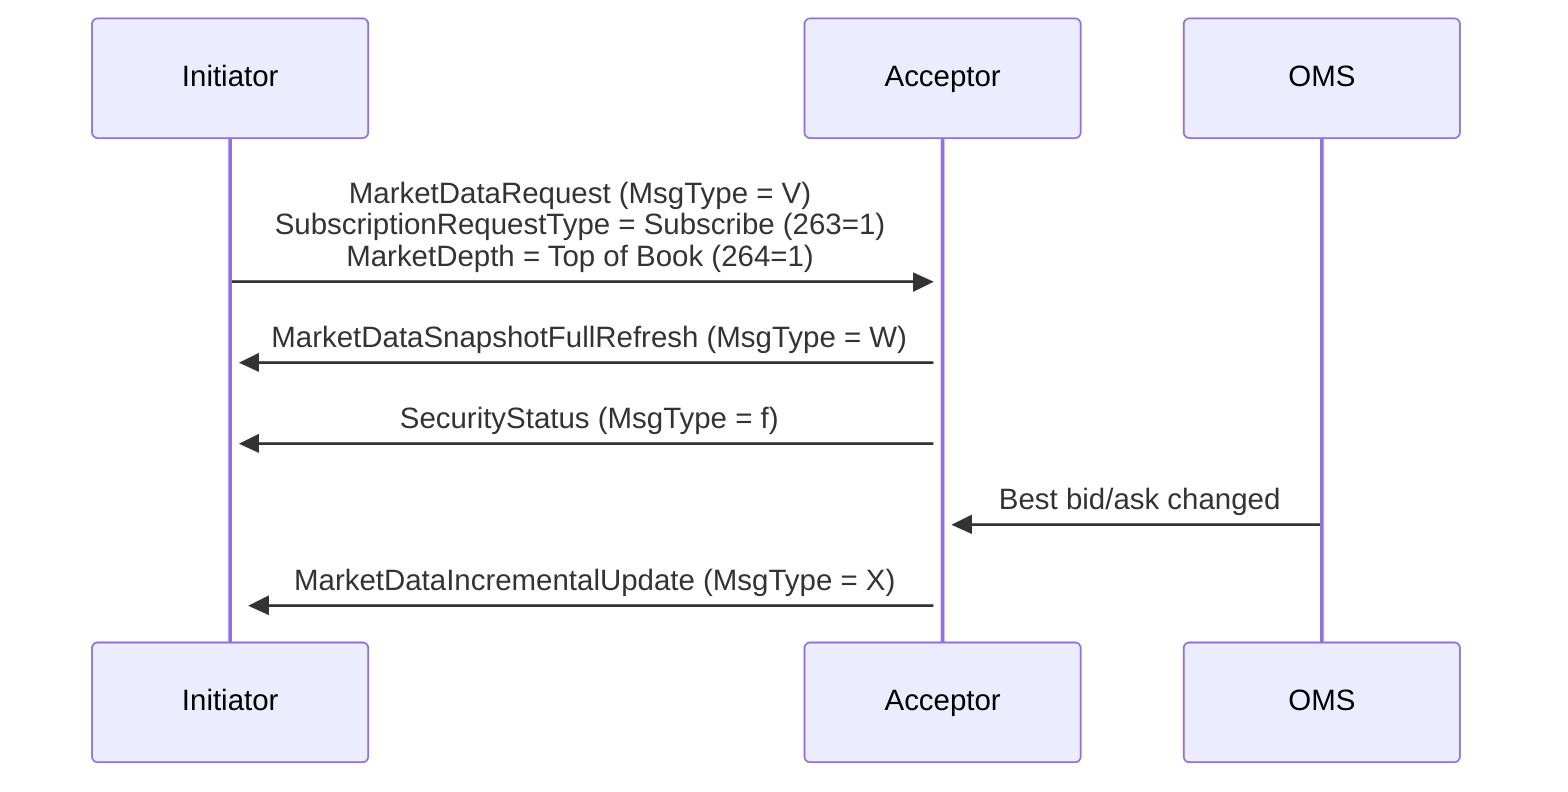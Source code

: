 sequenceDiagram
    Initiator->>+Acceptor: MarketDataRequest (MsgType = V)<br>SubscriptionRequestType = Subscribe (263=1)<br>MarketDepth = Top of Book (264=1)
    Acceptor->>+Initiator: MarketDataSnapshotFullRefresh (MsgType = W)
    Acceptor->>+Initiator: SecurityStatus (MsgType = f)
    OMS->>+ Acceptor: Best bid/ask changed
    Acceptor->>+Initiator: MarketDataIncrementalUpdate (MsgType = X)